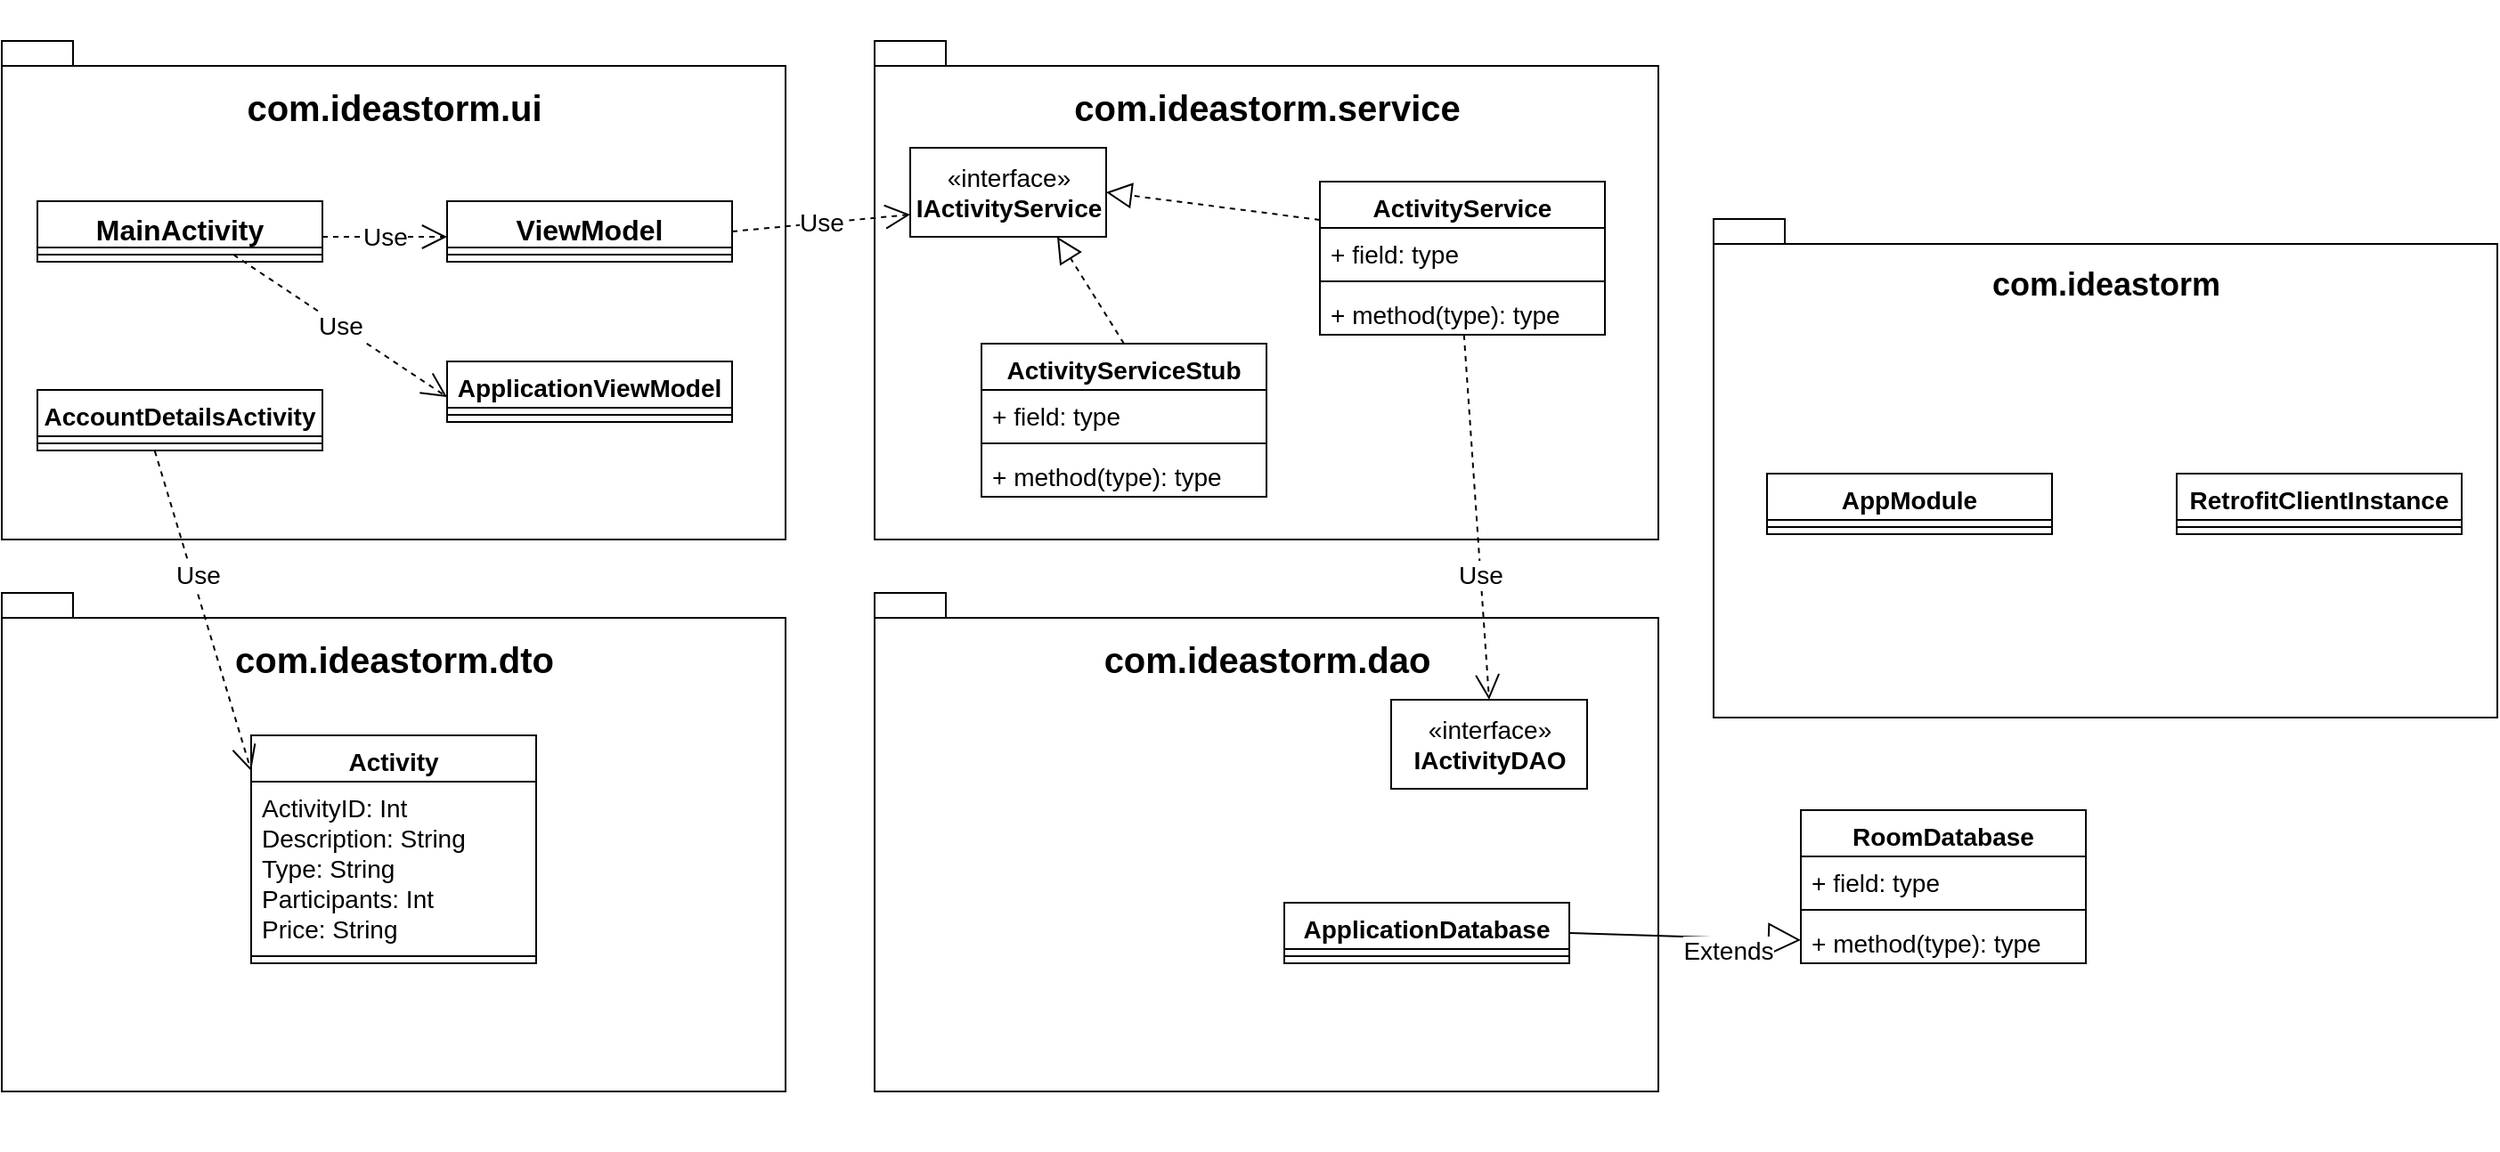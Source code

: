 <mxfile version="20.8.5" type="github">
  <diagram name="Page-1" id="b5b7bab2-c9e2-2cf4-8b2a-24fd1a2a6d21">
    <mxGraphModel dx="1687" dy="905" grid="1" gridSize="10" guides="1" tooltips="1" connect="1" arrows="1" fold="1" page="1" pageScale="1" pageWidth="827" pageHeight="1169" background="none" math="0" shadow="0">
      <root>
        <mxCell id="0" />
        <mxCell id="1" parent="0" />
        <mxCell id="Gg-nMyVl1nY7kJGt7sL4-17" value="&lt;div&gt;&lt;br&gt;&lt;/div&gt;&lt;div&gt;com.ideastorm&lt;/div&gt;&lt;div&gt;&lt;br&gt;&lt;/div&gt;&lt;div&gt;&lt;br&gt;&lt;/div&gt;&lt;div&gt;&lt;br&gt;&lt;/div&gt;&lt;div&gt;&lt;br&gt;&lt;/div&gt;&lt;div&gt;&lt;br&gt;&lt;/div&gt;&lt;div&gt;&lt;br&gt;&lt;/div&gt;&lt;div&gt;&lt;br&gt;&lt;/div&gt;&lt;div&gt;&lt;br&gt;&lt;/div&gt;&lt;div&gt;&lt;br&gt;&lt;/div&gt;&lt;div&gt;&lt;br&gt;&lt;/div&gt;&lt;div&gt;&lt;br&gt;&lt;/div&gt;" style="shape=folder;fontStyle=1;spacingTop=10;tabWidth=40;tabHeight=14;tabPosition=left;html=1;fontSize=18;" vertex="1" parent="1">
          <mxGeometry x="1021" y="520" width="440" height="280" as="geometry" />
        </mxCell>
        <mxCell id="Gg-nMyVl1nY7kJGt7sL4-13" value="AppModule" style="swimlane;fontStyle=1;align=center;verticalAlign=top;childLayout=stackLayout;horizontal=1;startSize=26;horizontalStack=0;resizeParent=1;resizeParentMax=0;resizeLast=0;collapsible=1;marginBottom=0;fontSize=14;" vertex="1" parent="1">
          <mxGeometry x="1051" y="663" width="160" height="34" as="geometry" />
        </mxCell>
        <mxCell id="Gg-nMyVl1nY7kJGt7sL4-15" value="" style="line;strokeWidth=1;fillColor=none;align=left;verticalAlign=middle;spacingTop=-1;spacingLeft=3;spacingRight=3;rotatable=0;labelPosition=right;points=[];portConstraint=eastwest;strokeColor=inherit;fontSize=14;" vertex="1" parent="Gg-nMyVl1nY7kJGt7sL4-13">
          <mxGeometry y="26" width="160" height="8" as="geometry" />
        </mxCell>
        <mxCell id="Gg-nMyVl1nY7kJGt7sL4-18" value="RetrofitClientInstance" style="swimlane;fontStyle=1;align=center;verticalAlign=top;childLayout=stackLayout;horizontal=1;startSize=26;horizontalStack=0;resizeParent=1;resizeParentMax=0;resizeLast=0;collapsible=1;marginBottom=0;fontSize=14;" vertex="1" parent="1">
          <mxGeometry x="1281" y="663" width="160" height="34" as="geometry" />
        </mxCell>
        <mxCell id="Gg-nMyVl1nY7kJGt7sL4-19" value="" style="line;strokeWidth=1;fillColor=none;align=left;verticalAlign=middle;spacingTop=-1;spacingLeft=3;spacingRight=3;rotatable=0;labelPosition=right;points=[];portConstraint=eastwest;strokeColor=inherit;fontSize=14;" vertex="1" parent="Gg-nMyVl1nY7kJGt7sL4-18">
          <mxGeometry y="26" width="160" height="8" as="geometry" />
        </mxCell>
        <mxCell id="Gg-nMyVl1nY7kJGt7sL4-20" value="&lt;div style=&quot;font-size: 20px;&quot;&gt;&lt;font style=&quot;font-size: 20px;&quot;&gt;&lt;br&gt;&lt;/font&gt;&lt;/div&gt;&lt;div style=&quot;font-size: 20px;&quot;&gt;&lt;font style=&quot;font-size: 20px;&quot;&gt;&lt;br&gt;&lt;/font&gt;&lt;/div&gt;&lt;div style=&quot;font-size: 20px;&quot;&gt;&lt;font style=&quot;font-size: 20px;&quot;&gt;com.ideastorm.ui&lt;/font&gt;&lt;/div&gt;&lt;div style=&quot;font-size: 20px;&quot;&gt;&lt;font style=&quot;font-size: 20px;&quot;&gt;&lt;br&gt;&lt;/font&gt;&lt;/div&gt;&lt;div style=&quot;font-size: 20px;&quot;&gt;&lt;font style=&quot;font-size: 20px;&quot;&gt;&lt;br&gt;&lt;/font&gt;&lt;/div&gt;&lt;div style=&quot;font-size: 20px;&quot;&gt;&lt;font style=&quot;font-size: 20px;&quot;&gt;&lt;br&gt;&lt;/font&gt;&lt;/div&gt;&lt;div style=&quot;font-size: 20px;&quot;&gt;&lt;font style=&quot;font-size: 20px;&quot;&gt;&lt;br&gt;&lt;/font&gt;&lt;/div&gt;&lt;div style=&quot;font-size: 20px;&quot;&gt;&lt;font style=&quot;font-size: 20px;&quot;&gt;&lt;br&gt;&lt;/font&gt;&lt;/div&gt;&lt;div style=&quot;font-size: 20px;&quot;&gt;&lt;font style=&quot;font-size: 20px;&quot;&gt;&lt;br&gt;&lt;/font&gt;&lt;/div&gt;&lt;div style=&quot;font-size: 20px;&quot;&gt;&lt;font style=&quot;font-size: 20px;&quot;&gt;&lt;br&gt;&lt;/font&gt;&lt;/div&gt;&lt;div style=&quot;font-size: 20px;&quot;&gt;&lt;font style=&quot;font-size: 20px;&quot;&gt;&lt;br&gt;&lt;/font&gt;&lt;/div&gt;&lt;div style=&quot;font-size: 20px;&quot;&gt;&lt;font style=&quot;font-size: 20px;&quot;&gt;&lt;br&gt;&lt;/font&gt;&lt;/div&gt;&lt;div style=&quot;font-size: 20px;&quot;&gt;&lt;font style=&quot;font-size: 20px;&quot;&gt;&lt;br&gt;&lt;/font&gt;&lt;/div&gt;&lt;div style=&quot;font-size: 20px;&quot;&gt;&lt;font style=&quot;font-size: 20px;&quot;&gt;&lt;br&gt;&lt;/font&gt;&lt;/div&gt;" style="shape=folder;fontStyle=1;spacingTop=10;tabWidth=40;tabHeight=14;tabPosition=left;html=1;fontSize=18;" vertex="1" parent="1">
          <mxGeometry x="60" y="420" width="440" height="280" as="geometry" />
        </mxCell>
        <mxCell id="Gg-nMyVl1nY7kJGt7sL4-21" value="MainActivity" style="swimlane;fontStyle=1;align=center;verticalAlign=top;childLayout=stackLayout;horizontal=1;startSize=26;horizontalStack=0;resizeParent=1;resizeParentMax=0;resizeLast=0;collapsible=1;marginBottom=0;fontSize=16;" vertex="1" parent="1">
          <mxGeometry x="80" y="510" width="160" height="34" as="geometry" />
        </mxCell>
        <mxCell id="Gg-nMyVl1nY7kJGt7sL4-23" value="" style="line;strokeWidth=1;fillColor=none;align=left;verticalAlign=middle;spacingTop=-1;spacingLeft=3;spacingRight=3;rotatable=0;labelPosition=right;points=[];portConstraint=eastwest;strokeColor=inherit;fontSize=18;" vertex="1" parent="Gg-nMyVl1nY7kJGt7sL4-21">
          <mxGeometry y="26" width="160" height="8" as="geometry" />
        </mxCell>
        <mxCell id="Gg-nMyVl1nY7kJGt7sL4-25" value="ViewModel" style="swimlane;fontStyle=1;align=center;verticalAlign=top;childLayout=stackLayout;horizontal=1;startSize=26;horizontalStack=0;resizeParent=1;resizeParentMax=0;resizeLast=0;collapsible=1;marginBottom=0;fontSize=16;" vertex="1" parent="1">
          <mxGeometry x="310" y="510" width="160" height="34" as="geometry" />
        </mxCell>
        <mxCell id="Gg-nMyVl1nY7kJGt7sL4-26" value="" style="line;strokeWidth=1;fillColor=none;align=left;verticalAlign=middle;spacingTop=-1;spacingLeft=3;spacingRight=3;rotatable=0;labelPosition=right;points=[];portConstraint=eastwest;strokeColor=inherit;fontSize=18;" vertex="1" parent="Gg-nMyVl1nY7kJGt7sL4-25">
          <mxGeometry y="26" width="160" height="8" as="geometry" />
        </mxCell>
        <mxCell id="Gg-nMyVl1nY7kJGt7sL4-31" value="ApplicationViewModel" style="swimlane;fontStyle=1;align=center;verticalAlign=top;childLayout=stackLayout;horizontal=1;startSize=26;horizontalStack=0;resizeParent=1;resizeParentMax=0;resizeLast=0;collapsible=1;marginBottom=0;fontSize=14;" vertex="1" parent="1">
          <mxGeometry x="310" y="600" width="160" height="34" as="geometry" />
        </mxCell>
        <mxCell id="Gg-nMyVl1nY7kJGt7sL4-32" value="" style="line;strokeWidth=1;fillColor=none;align=left;verticalAlign=middle;spacingTop=-1;spacingLeft=3;spacingRight=3;rotatable=0;labelPosition=right;points=[];portConstraint=eastwest;strokeColor=inherit;fontSize=18;" vertex="1" parent="Gg-nMyVl1nY7kJGt7sL4-31">
          <mxGeometry y="26" width="160" height="8" as="geometry" />
        </mxCell>
        <mxCell id="Gg-nMyVl1nY7kJGt7sL4-33" value="Use" style="endArrow=open;endSize=12;dashed=1;html=1;rounded=0;fontSize=14;" edge="1" parent="1">
          <mxGeometry width="160" relative="1" as="geometry">
            <mxPoint x="240" y="530" as="sourcePoint" />
            <mxPoint x="310" y="530" as="targetPoint" />
          </mxGeometry>
        </mxCell>
        <mxCell id="Gg-nMyVl1nY7kJGt7sL4-34" value="Use" style="endArrow=open;endSize=12;dashed=1;html=1;rounded=0;fontSize=14;" edge="1" parent="1">
          <mxGeometry width="160" relative="1" as="geometry">
            <mxPoint x="190" y="540" as="sourcePoint" />
            <mxPoint x="310" y="620" as="targetPoint" />
          </mxGeometry>
        </mxCell>
        <mxCell id="Gg-nMyVl1nY7kJGt7sL4-35" value="&lt;div style=&quot;font-size: 20px;&quot;&gt;&lt;font style=&quot;font-size: 20px;&quot;&gt;&lt;br&gt;&lt;/font&gt;&lt;/div&gt;&lt;div style=&quot;font-size: 20px;&quot;&gt;&lt;font style=&quot;font-size: 20px;&quot;&gt;&lt;br&gt;&lt;/font&gt;&lt;/div&gt;&lt;div style=&quot;font-size: 20px;&quot;&gt;&lt;font style=&quot;font-size: 20px;&quot;&gt;com.ideastorm.service&lt;/font&gt;&lt;/div&gt;&lt;div style=&quot;font-size: 20px;&quot;&gt;&lt;font style=&quot;font-size: 20px;&quot;&gt;&lt;br&gt;&lt;/font&gt;&lt;/div&gt;&lt;div style=&quot;font-size: 20px;&quot;&gt;&lt;font style=&quot;font-size: 20px;&quot;&gt;&lt;br&gt;&lt;/font&gt;&lt;/div&gt;&lt;div style=&quot;font-size: 20px;&quot;&gt;&lt;font style=&quot;font-size: 20px;&quot;&gt;&lt;br&gt;&lt;/font&gt;&lt;/div&gt;&lt;div style=&quot;font-size: 20px;&quot;&gt;&lt;font style=&quot;font-size: 20px;&quot;&gt;&lt;br&gt;&lt;/font&gt;&lt;/div&gt;&lt;div style=&quot;font-size: 20px;&quot;&gt;&lt;font style=&quot;font-size: 20px;&quot;&gt;&lt;br&gt;&lt;/font&gt;&lt;/div&gt;&lt;div style=&quot;font-size: 20px;&quot;&gt;&lt;font style=&quot;font-size: 20px;&quot;&gt;&lt;br&gt;&lt;/font&gt;&lt;/div&gt;&lt;div style=&quot;font-size: 20px;&quot;&gt;&lt;font style=&quot;font-size: 20px;&quot;&gt;&lt;br&gt;&lt;/font&gt;&lt;/div&gt;&lt;div style=&quot;font-size: 20px;&quot;&gt;&lt;font style=&quot;font-size: 20px;&quot;&gt;&lt;br&gt;&lt;/font&gt;&lt;/div&gt;&lt;div style=&quot;font-size: 20px;&quot;&gt;&lt;font style=&quot;font-size: 20px;&quot;&gt;&lt;br&gt;&lt;/font&gt;&lt;/div&gt;&lt;div style=&quot;font-size: 20px;&quot;&gt;&lt;font style=&quot;font-size: 20px;&quot;&gt;&lt;br&gt;&lt;/font&gt;&lt;/div&gt;&lt;div style=&quot;font-size: 20px;&quot;&gt;&lt;font style=&quot;font-size: 20px;&quot;&gt;&lt;br&gt;&lt;/font&gt;&lt;/div&gt;" style="shape=folder;fontStyle=1;spacingTop=10;tabWidth=40;tabHeight=14;tabPosition=left;html=1;fontSize=18;" vertex="1" parent="1">
          <mxGeometry x="550" y="420" width="440" height="280" as="geometry" />
        </mxCell>
        <mxCell id="Gg-nMyVl1nY7kJGt7sL4-36" value="&lt;div style=&quot;font-size: 20px;&quot;&gt;&lt;font style=&quot;font-size: 20px;&quot;&gt;&lt;br&gt;&lt;/font&gt;&lt;/div&gt;&lt;div style=&quot;font-size: 20px;&quot;&gt;&lt;font style=&quot;font-size: 20px;&quot;&gt;&lt;br&gt;&lt;/font&gt;&lt;/div&gt;&lt;div style=&quot;font-size: 20px;&quot;&gt;&lt;font style=&quot;font-size: 20px;&quot;&gt;com.ideastorm.dto&lt;/font&gt;&lt;/div&gt;&lt;div style=&quot;font-size: 20px;&quot;&gt;&lt;font style=&quot;font-size: 20px;&quot;&gt;&lt;br&gt;&lt;/font&gt;&lt;/div&gt;&lt;div style=&quot;font-size: 20px;&quot;&gt;&lt;font style=&quot;font-size: 20px;&quot;&gt;&lt;br&gt;&lt;/font&gt;&lt;/div&gt;&lt;div style=&quot;font-size: 20px;&quot;&gt;&lt;font style=&quot;font-size: 20px;&quot;&gt;&lt;br&gt;&lt;/font&gt;&lt;/div&gt;&lt;div style=&quot;font-size: 20px;&quot;&gt;&lt;font style=&quot;font-size: 20px;&quot;&gt;&lt;br&gt;&lt;/font&gt;&lt;/div&gt;&lt;div style=&quot;font-size: 20px;&quot;&gt;&lt;font style=&quot;font-size: 20px;&quot;&gt;&lt;br&gt;&lt;/font&gt;&lt;/div&gt;&lt;div style=&quot;font-size: 20px;&quot;&gt;&lt;font style=&quot;font-size: 20px;&quot;&gt;&lt;br&gt;&lt;/font&gt;&lt;/div&gt;&lt;div style=&quot;font-size: 20px;&quot;&gt;&lt;font style=&quot;font-size: 20px;&quot;&gt;&lt;br&gt;&lt;/font&gt;&lt;/div&gt;&lt;div style=&quot;font-size: 20px;&quot;&gt;&lt;font style=&quot;font-size: 20px;&quot;&gt;&lt;br&gt;&lt;/font&gt;&lt;/div&gt;&lt;div style=&quot;font-size: 20px;&quot;&gt;&lt;font style=&quot;font-size: 20px;&quot;&gt;&lt;br&gt;&lt;/font&gt;&lt;/div&gt;&lt;div style=&quot;font-size: 20px;&quot;&gt;&lt;font style=&quot;font-size: 20px;&quot;&gt;&lt;br&gt;&lt;/font&gt;&lt;/div&gt;&lt;div style=&quot;font-size: 20px;&quot;&gt;&lt;font style=&quot;font-size: 20px;&quot;&gt;&lt;br&gt;&lt;/font&gt;&lt;/div&gt;" style="shape=folder;fontStyle=1;spacingTop=10;tabWidth=40;tabHeight=14;tabPosition=left;html=1;fontSize=18;" vertex="1" parent="1">
          <mxGeometry x="60" y="730" width="440" height="280" as="geometry" />
        </mxCell>
        <mxCell id="Gg-nMyVl1nY7kJGt7sL4-37" value="&lt;div style=&quot;font-size: 20px;&quot;&gt;&lt;font style=&quot;font-size: 20px;&quot;&gt;&lt;br&gt;&lt;/font&gt;&lt;/div&gt;&lt;div style=&quot;font-size: 20px;&quot;&gt;&lt;font style=&quot;font-size: 20px;&quot;&gt;&lt;br&gt;&lt;/font&gt;&lt;/div&gt;&lt;div style=&quot;font-size: 20px;&quot;&gt;&lt;font style=&quot;font-size: 20px;&quot;&gt;com.ideastorm.dao&lt;/font&gt;&lt;/div&gt;&lt;div style=&quot;font-size: 20px;&quot;&gt;&lt;font style=&quot;font-size: 20px;&quot;&gt;&lt;br&gt;&lt;/font&gt;&lt;/div&gt;&lt;div style=&quot;font-size: 20px;&quot;&gt;&lt;font style=&quot;font-size: 20px;&quot;&gt;&lt;br&gt;&lt;/font&gt;&lt;/div&gt;&lt;div style=&quot;font-size: 20px;&quot;&gt;&lt;font style=&quot;font-size: 20px;&quot;&gt;&lt;br&gt;&lt;/font&gt;&lt;/div&gt;&lt;div style=&quot;font-size: 20px;&quot;&gt;&lt;font style=&quot;font-size: 20px;&quot;&gt;&lt;br&gt;&lt;/font&gt;&lt;/div&gt;&lt;div style=&quot;font-size: 20px;&quot;&gt;&lt;font style=&quot;font-size: 20px;&quot;&gt;&lt;br&gt;&lt;/font&gt;&lt;/div&gt;&lt;div style=&quot;font-size: 20px;&quot;&gt;&lt;font style=&quot;font-size: 20px;&quot;&gt;&lt;br&gt;&lt;/font&gt;&lt;/div&gt;&lt;div style=&quot;font-size: 20px;&quot;&gt;&lt;font style=&quot;font-size: 20px;&quot;&gt;&lt;br&gt;&lt;/font&gt;&lt;/div&gt;&lt;div style=&quot;font-size: 20px;&quot;&gt;&lt;font style=&quot;font-size: 20px;&quot;&gt;&lt;br&gt;&lt;/font&gt;&lt;/div&gt;&lt;div style=&quot;font-size: 20px;&quot;&gt;&lt;font style=&quot;font-size: 20px;&quot;&gt;&lt;br&gt;&lt;/font&gt;&lt;/div&gt;&lt;div style=&quot;font-size: 20px;&quot;&gt;&lt;font style=&quot;font-size: 20px;&quot;&gt;&lt;br&gt;&lt;/font&gt;&lt;/div&gt;&lt;div style=&quot;font-size: 20px;&quot;&gt;&lt;font style=&quot;font-size: 20px;&quot;&gt;&lt;br&gt;&lt;/font&gt;&lt;/div&gt;" style="shape=folder;fontStyle=1;spacingTop=10;tabWidth=40;tabHeight=14;tabPosition=left;html=1;fontSize=18;" vertex="1" parent="1">
          <mxGeometry x="550" y="730" width="440" height="280" as="geometry" />
        </mxCell>
        <mxCell id="Gg-nMyVl1nY7kJGt7sL4-38" value="Activity" style="swimlane;fontStyle=1;align=center;verticalAlign=top;childLayout=stackLayout;horizontal=1;startSize=26;horizontalStack=0;resizeParent=1;resizeParentMax=0;resizeLast=0;collapsible=1;marginBottom=0;fontSize=14;" vertex="1" parent="1">
          <mxGeometry x="200" y="810" width="160" height="128" as="geometry" />
        </mxCell>
        <mxCell id="Gg-nMyVl1nY7kJGt7sL4-39" value="ActivityID: Int&#xa;Description: String&#xa;Type: String&#xa;Participants: Int&#xa;Price: String&#xa;&#xa;" style="text;strokeColor=none;fillColor=none;align=left;verticalAlign=top;spacingLeft=4;spacingRight=4;overflow=hidden;rotatable=0;points=[[0,0.5],[1,0.5]];portConstraint=eastwest;fontSize=14;" vertex="1" parent="Gg-nMyVl1nY7kJGt7sL4-38">
          <mxGeometry y="26" width="160" height="94" as="geometry" />
        </mxCell>
        <mxCell id="Gg-nMyVl1nY7kJGt7sL4-40" value="" style="line;strokeWidth=1;fillColor=none;align=left;verticalAlign=middle;spacingTop=-1;spacingLeft=3;spacingRight=3;rotatable=0;labelPosition=right;points=[];portConstraint=eastwest;strokeColor=inherit;fontSize=14;" vertex="1" parent="Gg-nMyVl1nY7kJGt7sL4-38">
          <mxGeometry y="120" width="160" height="8" as="geometry" />
        </mxCell>
        <mxCell id="Gg-nMyVl1nY7kJGt7sL4-42" value="ActivityService" style="swimlane;fontStyle=1;align=center;verticalAlign=top;childLayout=stackLayout;horizontal=1;startSize=26;horizontalStack=0;resizeParent=1;resizeParentMax=0;resizeLast=0;collapsible=1;marginBottom=0;fontSize=14;" vertex="1" parent="1">
          <mxGeometry x="800" y="499" width="160" height="86" as="geometry" />
        </mxCell>
        <mxCell id="Gg-nMyVl1nY7kJGt7sL4-43" value="+ field: type" style="text;strokeColor=none;fillColor=none;align=left;verticalAlign=top;spacingLeft=4;spacingRight=4;overflow=hidden;rotatable=0;points=[[0,0.5],[1,0.5]];portConstraint=eastwest;fontSize=14;" vertex="1" parent="Gg-nMyVl1nY7kJGt7sL4-42">
          <mxGeometry y="26" width="160" height="26" as="geometry" />
        </mxCell>
        <mxCell id="Gg-nMyVl1nY7kJGt7sL4-44" value="" style="line;strokeWidth=1;fillColor=none;align=left;verticalAlign=middle;spacingTop=-1;spacingLeft=3;spacingRight=3;rotatable=0;labelPosition=right;points=[];portConstraint=eastwest;strokeColor=inherit;fontSize=14;" vertex="1" parent="Gg-nMyVl1nY7kJGt7sL4-42">
          <mxGeometry y="52" width="160" height="8" as="geometry" />
        </mxCell>
        <mxCell id="Gg-nMyVl1nY7kJGt7sL4-45" value="+ method(type): type" style="text;strokeColor=none;fillColor=none;align=left;verticalAlign=top;spacingLeft=4;spacingRight=4;overflow=hidden;rotatable=0;points=[[0,0.5],[1,0.5]];portConstraint=eastwest;fontSize=14;" vertex="1" parent="Gg-nMyVl1nY7kJGt7sL4-42">
          <mxGeometry y="60" width="160" height="26" as="geometry" />
        </mxCell>
        <mxCell id="Gg-nMyVl1nY7kJGt7sL4-46" value="&lt;div&gt;«interface»&lt;b&gt;&lt;br&gt;&lt;/b&gt;&lt;/div&gt;&lt;div&gt;&lt;b&gt;IActivityService&lt;/b&gt;&lt;/div&gt;" style="html=1;fontSize=14;" vertex="1" parent="1">
          <mxGeometry x="570" y="480" width="110" height="50" as="geometry" />
        </mxCell>
        <mxCell id="Gg-nMyVl1nY7kJGt7sL4-47" value="" style="endArrow=block;dashed=1;endFill=0;endSize=12;html=1;rounded=0;fontSize=14;entryX=1;entryY=0.5;entryDx=0;entryDy=0;exitX=0;exitY=0.25;exitDx=0;exitDy=0;" edge="1" parent="1" source="Gg-nMyVl1nY7kJGt7sL4-42" target="Gg-nMyVl1nY7kJGt7sL4-46">
          <mxGeometry width="160" relative="1" as="geometry">
            <mxPoint x="600" y="570" as="sourcePoint" />
            <mxPoint x="760" y="570" as="targetPoint" />
          </mxGeometry>
        </mxCell>
        <mxCell id="Gg-nMyVl1nY7kJGt7sL4-48" value="ActivityServiceStub" style="swimlane;fontStyle=1;align=center;verticalAlign=top;childLayout=stackLayout;horizontal=1;startSize=26;horizontalStack=0;resizeParent=1;resizeParentMax=0;resizeLast=0;collapsible=1;marginBottom=0;fontSize=14;" vertex="1" parent="1">
          <mxGeometry x="610" y="590" width="160" height="86" as="geometry" />
        </mxCell>
        <mxCell id="Gg-nMyVl1nY7kJGt7sL4-49" value="+ field: type" style="text;strokeColor=none;fillColor=none;align=left;verticalAlign=top;spacingLeft=4;spacingRight=4;overflow=hidden;rotatable=0;points=[[0,0.5],[1,0.5]];portConstraint=eastwest;fontSize=14;" vertex="1" parent="Gg-nMyVl1nY7kJGt7sL4-48">
          <mxGeometry y="26" width="160" height="26" as="geometry" />
        </mxCell>
        <mxCell id="Gg-nMyVl1nY7kJGt7sL4-50" value="" style="line;strokeWidth=1;fillColor=none;align=left;verticalAlign=middle;spacingTop=-1;spacingLeft=3;spacingRight=3;rotatable=0;labelPosition=right;points=[];portConstraint=eastwest;strokeColor=inherit;fontSize=14;" vertex="1" parent="Gg-nMyVl1nY7kJGt7sL4-48">
          <mxGeometry y="52" width="160" height="8" as="geometry" />
        </mxCell>
        <mxCell id="Gg-nMyVl1nY7kJGt7sL4-51" value="+ method(type): type" style="text;strokeColor=none;fillColor=none;align=left;verticalAlign=top;spacingLeft=4;spacingRight=4;overflow=hidden;rotatable=0;points=[[0,0.5],[1,0.5]];portConstraint=eastwest;fontSize=14;" vertex="1" parent="Gg-nMyVl1nY7kJGt7sL4-48">
          <mxGeometry y="60" width="160" height="26" as="geometry" />
        </mxCell>
        <mxCell id="Gg-nMyVl1nY7kJGt7sL4-52" value="" style="endArrow=block;dashed=1;endFill=0;endSize=12;html=1;rounded=0;fontSize=14;entryX=0.75;entryY=1;entryDx=0;entryDy=0;exitX=0.5;exitY=0;exitDx=0;exitDy=0;" edge="1" parent="1" source="Gg-nMyVl1nY7kJGt7sL4-48" target="Gg-nMyVl1nY7kJGt7sL4-46">
          <mxGeometry width="160" relative="1" as="geometry">
            <mxPoint x="560" y="560" as="sourcePoint" />
            <mxPoint x="720" y="560" as="targetPoint" />
          </mxGeometry>
        </mxCell>
        <mxCell id="Gg-nMyVl1nY7kJGt7sL4-53" value="Use" style="endArrow=open;endSize=12;dashed=1;html=1;rounded=0;fontSize=14;entryX=0;entryY=0.75;entryDx=0;entryDy=0;exitX=1;exitY=0.5;exitDx=0;exitDy=0;" edge="1" parent="1" source="Gg-nMyVl1nY7kJGt7sL4-25" target="Gg-nMyVl1nY7kJGt7sL4-46">
          <mxGeometry width="160" relative="1" as="geometry">
            <mxPoint x="480" y="530" as="sourcePoint" />
            <mxPoint x="640" y="530" as="targetPoint" />
          </mxGeometry>
        </mxCell>
        <mxCell id="Gg-nMyVl1nY7kJGt7sL4-54" value="ApplicationDatabase" style="swimlane;fontStyle=1;align=center;verticalAlign=top;childLayout=stackLayout;horizontal=1;startSize=26;horizontalStack=0;resizeParent=1;resizeParentMax=0;resizeLast=0;collapsible=1;marginBottom=0;fontSize=14;" vertex="1" parent="1">
          <mxGeometry x="780" y="904" width="160" height="34" as="geometry" />
        </mxCell>
        <mxCell id="Gg-nMyVl1nY7kJGt7sL4-56" value="" style="line;strokeWidth=1;fillColor=none;align=left;verticalAlign=middle;spacingTop=-1;spacingLeft=3;spacingRight=3;rotatable=0;labelPosition=right;points=[];portConstraint=eastwest;strokeColor=inherit;fontSize=14;" vertex="1" parent="Gg-nMyVl1nY7kJGt7sL4-54">
          <mxGeometry y="26" width="160" height="8" as="geometry" />
        </mxCell>
        <mxCell id="Gg-nMyVl1nY7kJGt7sL4-58" value="&lt;div&gt;«interface»&lt;/div&gt;&lt;div&gt;&lt;b&gt;IActivityDAO&lt;/b&gt;&lt;/div&gt;" style="html=1;fontSize=14;" vertex="1" parent="1">
          <mxGeometry x="840" y="790" width="110" height="50" as="geometry" />
        </mxCell>
        <mxCell id="Gg-nMyVl1nY7kJGt7sL4-59" value="Use" style="endArrow=open;endSize=12;dashed=1;html=1;rounded=0;fontSize=14;entryX=0.5;entryY=0;entryDx=0;entryDy=0;" edge="1" parent="1" source="Gg-nMyVl1nY7kJGt7sL4-45" target="Gg-nMyVl1nY7kJGt7sL4-58">
          <mxGeometry x="0.317" width="160" relative="1" as="geometry">
            <mxPoint x="620" y="720" as="sourcePoint" />
            <mxPoint x="780" y="720" as="targetPoint" />
            <mxPoint as="offset" />
          </mxGeometry>
        </mxCell>
        <mxCell id="Gg-nMyVl1nY7kJGt7sL4-60" value="AccountDetailsActivity" style="swimlane;fontStyle=1;align=center;verticalAlign=top;childLayout=stackLayout;horizontal=1;startSize=26;horizontalStack=0;resizeParent=1;resizeParentMax=0;resizeLast=0;collapsible=1;marginBottom=0;fontSize=14;" vertex="1" parent="1">
          <mxGeometry x="80" y="616" width="160" height="34" as="geometry" />
        </mxCell>
        <mxCell id="Gg-nMyVl1nY7kJGt7sL4-62" value="" style="line;strokeWidth=1;fillColor=none;align=left;verticalAlign=middle;spacingTop=-1;spacingLeft=3;spacingRight=3;rotatable=0;labelPosition=right;points=[];portConstraint=eastwest;strokeColor=inherit;fontSize=14;" vertex="1" parent="Gg-nMyVl1nY7kJGt7sL4-60">
          <mxGeometry y="26" width="160" height="8" as="geometry" />
        </mxCell>
        <mxCell id="Gg-nMyVl1nY7kJGt7sL4-64" value="Use" style="endArrow=open;endSize=12;dashed=1;html=1;rounded=0;fontSize=14;exitX=0.412;exitY=1.037;exitDx=0;exitDy=0;exitPerimeter=0;" edge="1" parent="1" source="Gg-nMyVl1nY7kJGt7sL4-62">
          <mxGeometry x="-0.215" y="3" width="160" relative="1" as="geometry">
            <mxPoint x="40" y="830" as="sourcePoint" />
            <mxPoint x="200" y="830" as="targetPoint" />
            <mxPoint as="offset" />
          </mxGeometry>
        </mxCell>
        <mxCell id="Gg-nMyVl1nY7kJGt7sL4-65" value="RoomDatabase" style="swimlane;fontStyle=1;align=center;verticalAlign=top;childLayout=stackLayout;horizontal=1;startSize=26;horizontalStack=0;resizeParent=1;resizeParentMax=0;resizeLast=0;collapsible=1;marginBottom=0;fontSize=14;" vertex="1" parent="1">
          <mxGeometry x="1070" y="852" width="160" height="86" as="geometry" />
        </mxCell>
        <mxCell id="Gg-nMyVl1nY7kJGt7sL4-66" value="+ field: type" style="text;strokeColor=none;fillColor=none;align=left;verticalAlign=top;spacingLeft=4;spacingRight=4;overflow=hidden;rotatable=0;points=[[0,0.5],[1,0.5]];portConstraint=eastwest;fontSize=14;" vertex="1" parent="Gg-nMyVl1nY7kJGt7sL4-65">
          <mxGeometry y="26" width="160" height="26" as="geometry" />
        </mxCell>
        <mxCell id="Gg-nMyVl1nY7kJGt7sL4-67" value="" style="line;strokeWidth=1;fillColor=none;align=left;verticalAlign=middle;spacingTop=-1;spacingLeft=3;spacingRight=3;rotatable=0;labelPosition=right;points=[];portConstraint=eastwest;strokeColor=inherit;fontSize=14;" vertex="1" parent="Gg-nMyVl1nY7kJGt7sL4-65">
          <mxGeometry y="52" width="160" height="8" as="geometry" />
        </mxCell>
        <mxCell id="Gg-nMyVl1nY7kJGt7sL4-68" value="+ method(type): type" style="text;strokeColor=none;fillColor=none;align=left;verticalAlign=top;spacingLeft=4;spacingRight=4;overflow=hidden;rotatable=0;points=[[0,0.5],[1,0.5]];portConstraint=eastwest;fontSize=14;" vertex="1" parent="Gg-nMyVl1nY7kJGt7sL4-65">
          <mxGeometry y="60" width="160" height="26" as="geometry" />
        </mxCell>
        <mxCell id="Gg-nMyVl1nY7kJGt7sL4-69" value="Extends" style="endArrow=block;endSize=16;endFill=0;html=1;rounded=0;fontSize=14;entryX=0;entryY=0.5;entryDx=0;entryDy=0;exitX=1;exitY=0.5;exitDx=0;exitDy=0;" edge="1" parent="1" source="Gg-nMyVl1nY7kJGt7sL4-54" target="Gg-nMyVl1nY7kJGt7sL4-68">
          <mxGeometry x="0.368" y="-7" width="160" relative="1" as="geometry">
            <mxPoint x="950" y="910" as="sourcePoint" />
            <mxPoint x="1110" y="910" as="targetPoint" />
            <mxPoint as="offset" />
          </mxGeometry>
        </mxCell>
      </root>
    </mxGraphModel>
  </diagram>
</mxfile>
